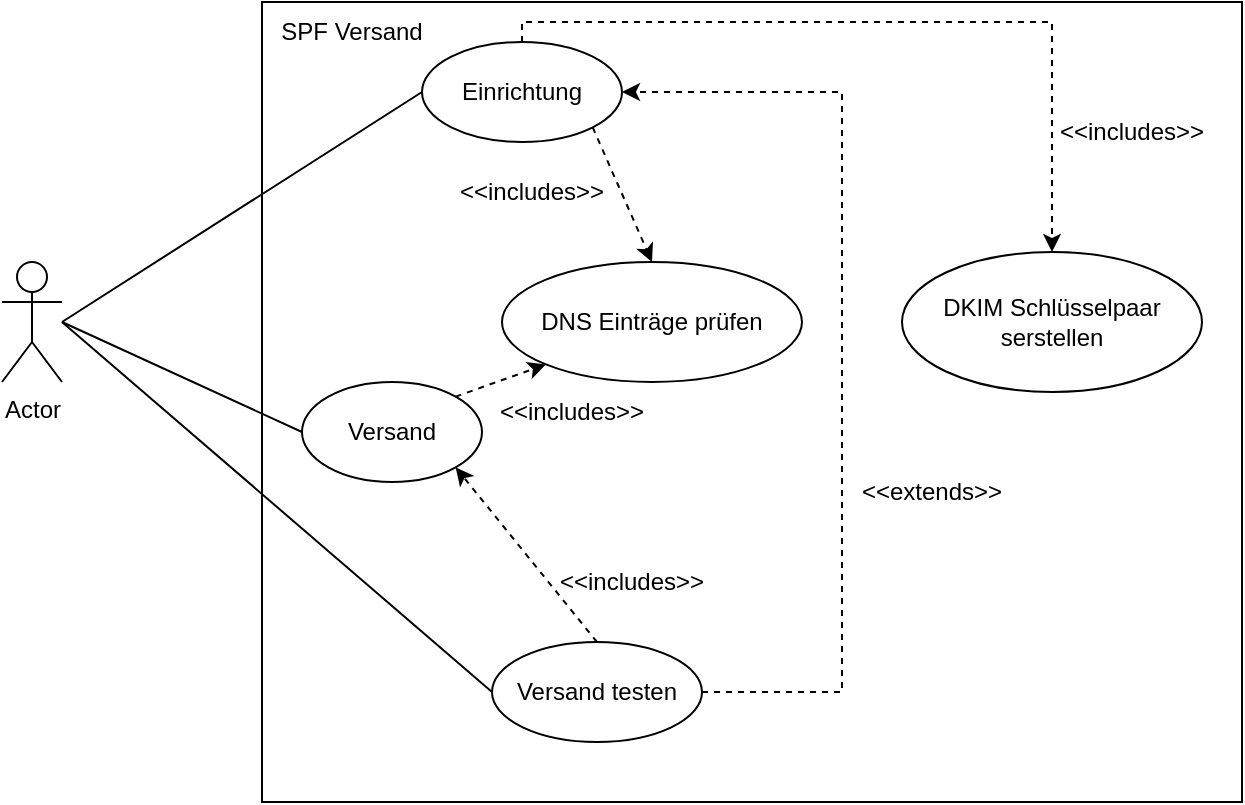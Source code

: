 <mxfile version="17.1.4" type="github">
  <diagram id="9KLRBvKjMQMUEpnFFA6X" name="Page-1">
    <mxGraphModel dx="2062" dy="1118" grid="1" gridSize="10" guides="1" tooltips="1" connect="1" arrows="1" fold="1" page="1" pageScale="1" pageWidth="827" pageHeight="1169" math="0" shadow="0">
      <root>
        <mxCell id="0" />
        <mxCell id="1" parent="0" />
        <mxCell id="gQCc7udb-ewQMJ-Xrdrz-3" value="" style="rounded=0;whiteSpace=wrap;html=1;" vertex="1" parent="1">
          <mxGeometry x="200" y="280" width="490" height="400" as="geometry" />
        </mxCell>
        <mxCell id="gQCc7udb-ewQMJ-Xrdrz-4" value="SPF Versand" style="text;html=1;strokeColor=none;fillColor=none;align=center;verticalAlign=middle;whiteSpace=wrap;rounded=0;" vertex="1" parent="1">
          <mxGeometry x="200" y="280" width="90" height="30" as="geometry" />
        </mxCell>
        <mxCell id="gQCc7udb-ewQMJ-Xrdrz-21" style="edgeStyle=orthogonalEdgeStyle;rounded=0;orthogonalLoop=1;jettySize=auto;html=1;exitX=1;exitY=0.5;exitDx=0;exitDy=0;entryX=1;entryY=0.5;entryDx=0;entryDy=0;dashed=1;" edge="1" parent="1" source="gQCc7udb-ewQMJ-Xrdrz-17" target="gQCc7udb-ewQMJ-Xrdrz-5">
          <mxGeometry relative="1" as="geometry">
            <Array as="points">
              <mxPoint x="490" y="625" />
              <mxPoint x="490" y="325" />
            </Array>
          </mxGeometry>
        </mxCell>
        <mxCell id="gQCc7udb-ewQMJ-Xrdrz-24" style="edgeStyle=orthogonalEdgeStyle;rounded=0;orthogonalLoop=1;jettySize=auto;html=1;exitX=0.5;exitY=0;exitDx=0;exitDy=0;entryX=0.5;entryY=0;entryDx=0;entryDy=0;dashed=1;" edge="1" parent="1" source="gQCc7udb-ewQMJ-Xrdrz-5" target="gQCc7udb-ewQMJ-Xrdrz-23">
          <mxGeometry relative="1" as="geometry">
            <Array as="points">
              <mxPoint x="330" y="290" />
              <mxPoint x="595" y="290" />
            </Array>
          </mxGeometry>
        </mxCell>
        <mxCell id="gQCc7udb-ewQMJ-Xrdrz-5" value="Einrichtung" style="ellipse;whiteSpace=wrap;html=1;" vertex="1" parent="1">
          <mxGeometry x="280" y="300" width="100" height="50" as="geometry" />
        </mxCell>
        <mxCell id="gQCc7udb-ewQMJ-Xrdrz-6" value="Versand" style="ellipse;whiteSpace=wrap;html=1;" vertex="1" parent="1">
          <mxGeometry x="220" y="470" width="90" height="50" as="geometry" />
        </mxCell>
        <mxCell id="gQCc7udb-ewQMJ-Xrdrz-7" value="Actor" style="shape=umlActor;verticalLabelPosition=bottom;verticalAlign=top;html=1;outlineConnect=0;" vertex="1" parent="1">
          <mxGeometry x="70" y="410" width="30" height="60" as="geometry" />
        </mxCell>
        <mxCell id="gQCc7udb-ewQMJ-Xrdrz-8" value="" style="endArrow=none;html=1;rounded=0;entryX=0;entryY=0.5;entryDx=0;entryDy=0;" edge="1" parent="1" target="gQCc7udb-ewQMJ-Xrdrz-5">
          <mxGeometry width="50" height="50" relative="1" as="geometry">
            <mxPoint x="100" y="440" as="sourcePoint" />
            <mxPoint x="110" y="330" as="targetPoint" />
          </mxGeometry>
        </mxCell>
        <mxCell id="gQCc7udb-ewQMJ-Xrdrz-10" value="" style="endArrow=none;html=1;rounded=0;exitX=0;exitY=0.5;exitDx=0;exitDy=0;" edge="1" parent="1" source="gQCc7udb-ewQMJ-Xrdrz-6">
          <mxGeometry width="50" height="50" relative="1" as="geometry">
            <mxPoint x="90" y="610" as="sourcePoint" />
            <mxPoint x="100" y="440" as="targetPoint" />
          </mxGeometry>
        </mxCell>
        <mxCell id="gQCc7udb-ewQMJ-Xrdrz-11" value="DNS Einträge prüfen" style="ellipse;whiteSpace=wrap;html=1;" vertex="1" parent="1">
          <mxGeometry x="320" y="410" width="150" height="60" as="geometry" />
        </mxCell>
        <mxCell id="gQCc7udb-ewQMJ-Xrdrz-13" value="" style="endArrow=classic;html=1;rounded=0;exitX=1;exitY=1;exitDx=0;exitDy=0;entryX=0.5;entryY=0;entryDx=0;entryDy=0;dashed=1;" edge="1" parent="1" source="gQCc7udb-ewQMJ-Xrdrz-5" target="gQCc7udb-ewQMJ-Xrdrz-11">
          <mxGeometry width="50" height="50" relative="1" as="geometry">
            <mxPoint x="390" y="590" as="sourcePoint" />
            <mxPoint x="440" y="540" as="targetPoint" />
          </mxGeometry>
        </mxCell>
        <mxCell id="gQCc7udb-ewQMJ-Xrdrz-14" value="&amp;lt;&amp;lt;includes&amp;gt;&amp;gt;" style="text;html=1;strokeColor=none;fillColor=none;align=center;verticalAlign=middle;whiteSpace=wrap;rounded=0;" vertex="1" parent="1">
          <mxGeometry x="290" y="360" width="90" height="30" as="geometry" />
        </mxCell>
        <mxCell id="gQCc7udb-ewQMJ-Xrdrz-15" value="" style="endArrow=classic;html=1;rounded=0;exitX=1;exitY=0;exitDx=0;exitDy=0;entryX=0;entryY=1;entryDx=0;entryDy=0;dashed=1;" edge="1" parent="1" source="gQCc7udb-ewQMJ-Xrdrz-6" target="gQCc7udb-ewQMJ-Xrdrz-11">
          <mxGeometry width="50" height="50" relative="1" as="geometry">
            <mxPoint x="390" y="590" as="sourcePoint" />
            <mxPoint x="440" y="540" as="targetPoint" />
          </mxGeometry>
        </mxCell>
        <mxCell id="gQCc7udb-ewQMJ-Xrdrz-16" value="&amp;lt;&amp;lt;includes&amp;gt;&amp;gt;" style="text;html=1;strokeColor=none;fillColor=none;align=center;verticalAlign=middle;whiteSpace=wrap;rounded=0;" vertex="1" parent="1">
          <mxGeometry x="310" y="470" width="90" height="30" as="geometry" />
        </mxCell>
        <mxCell id="gQCc7udb-ewQMJ-Xrdrz-17" value="Versand testen" style="ellipse;whiteSpace=wrap;html=1;" vertex="1" parent="1">
          <mxGeometry x="315" y="600" width="105" height="50" as="geometry" />
        </mxCell>
        <mxCell id="gQCc7udb-ewQMJ-Xrdrz-18" value="" style="endArrow=none;html=1;rounded=0;exitX=0;exitY=0.5;exitDx=0;exitDy=0;" edge="1" parent="1" source="gQCc7udb-ewQMJ-Xrdrz-17">
          <mxGeometry width="50" height="50" relative="1" as="geometry">
            <mxPoint x="230" y="505" as="sourcePoint" />
            <mxPoint x="100" y="440" as="targetPoint" />
          </mxGeometry>
        </mxCell>
        <mxCell id="gQCc7udb-ewQMJ-Xrdrz-19" value="" style="endArrow=classic;html=1;rounded=0;exitX=0.5;exitY=0;exitDx=0;exitDy=0;entryX=1;entryY=1;entryDx=0;entryDy=0;dashed=1;" edge="1" parent="1" source="gQCc7udb-ewQMJ-Xrdrz-17" target="gQCc7udb-ewQMJ-Xrdrz-6">
          <mxGeometry width="50" height="50" relative="1" as="geometry">
            <mxPoint x="306.82" y="487.322" as="sourcePoint" />
            <mxPoint x="351.967" y="471.213" as="targetPoint" />
          </mxGeometry>
        </mxCell>
        <mxCell id="gQCc7udb-ewQMJ-Xrdrz-20" value="&amp;lt;&amp;lt;includes&amp;gt;&amp;gt;" style="text;html=1;strokeColor=none;fillColor=none;align=center;verticalAlign=middle;whiteSpace=wrap;rounded=0;" vertex="1" parent="1">
          <mxGeometry x="340" y="555" width="90" height="30" as="geometry" />
        </mxCell>
        <mxCell id="gQCc7udb-ewQMJ-Xrdrz-22" value="&amp;lt;&amp;lt;extends&amp;gt;&amp;gt;" style="text;html=1;strokeColor=none;fillColor=none;align=center;verticalAlign=middle;whiteSpace=wrap;rounded=0;" vertex="1" parent="1">
          <mxGeometry x="490" y="510" width="90" height="30" as="geometry" />
        </mxCell>
        <mxCell id="gQCc7udb-ewQMJ-Xrdrz-23" value="DKIM Schlüsselpaar serstellen" style="ellipse;whiteSpace=wrap;html=1;" vertex="1" parent="1">
          <mxGeometry x="520" y="405" width="150" height="70" as="geometry" />
        </mxCell>
        <mxCell id="gQCc7udb-ewQMJ-Xrdrz-25" value="&amp;lt;&amp;lt;includes&amp;gt;&amp;gt;" style="text;html=1;strokeColor=none;fillColor=none;align=center;verticalAlign=middle;whiteSpace=wrap;rounded=0;" vertex="1" parent="1">
          <mxGeometry x="590" y="330" width="90" height="30" as="geometry" />
        </mxCell>
      </root>
    </mxGraphModel>
  </diagram>
</mxfile>
